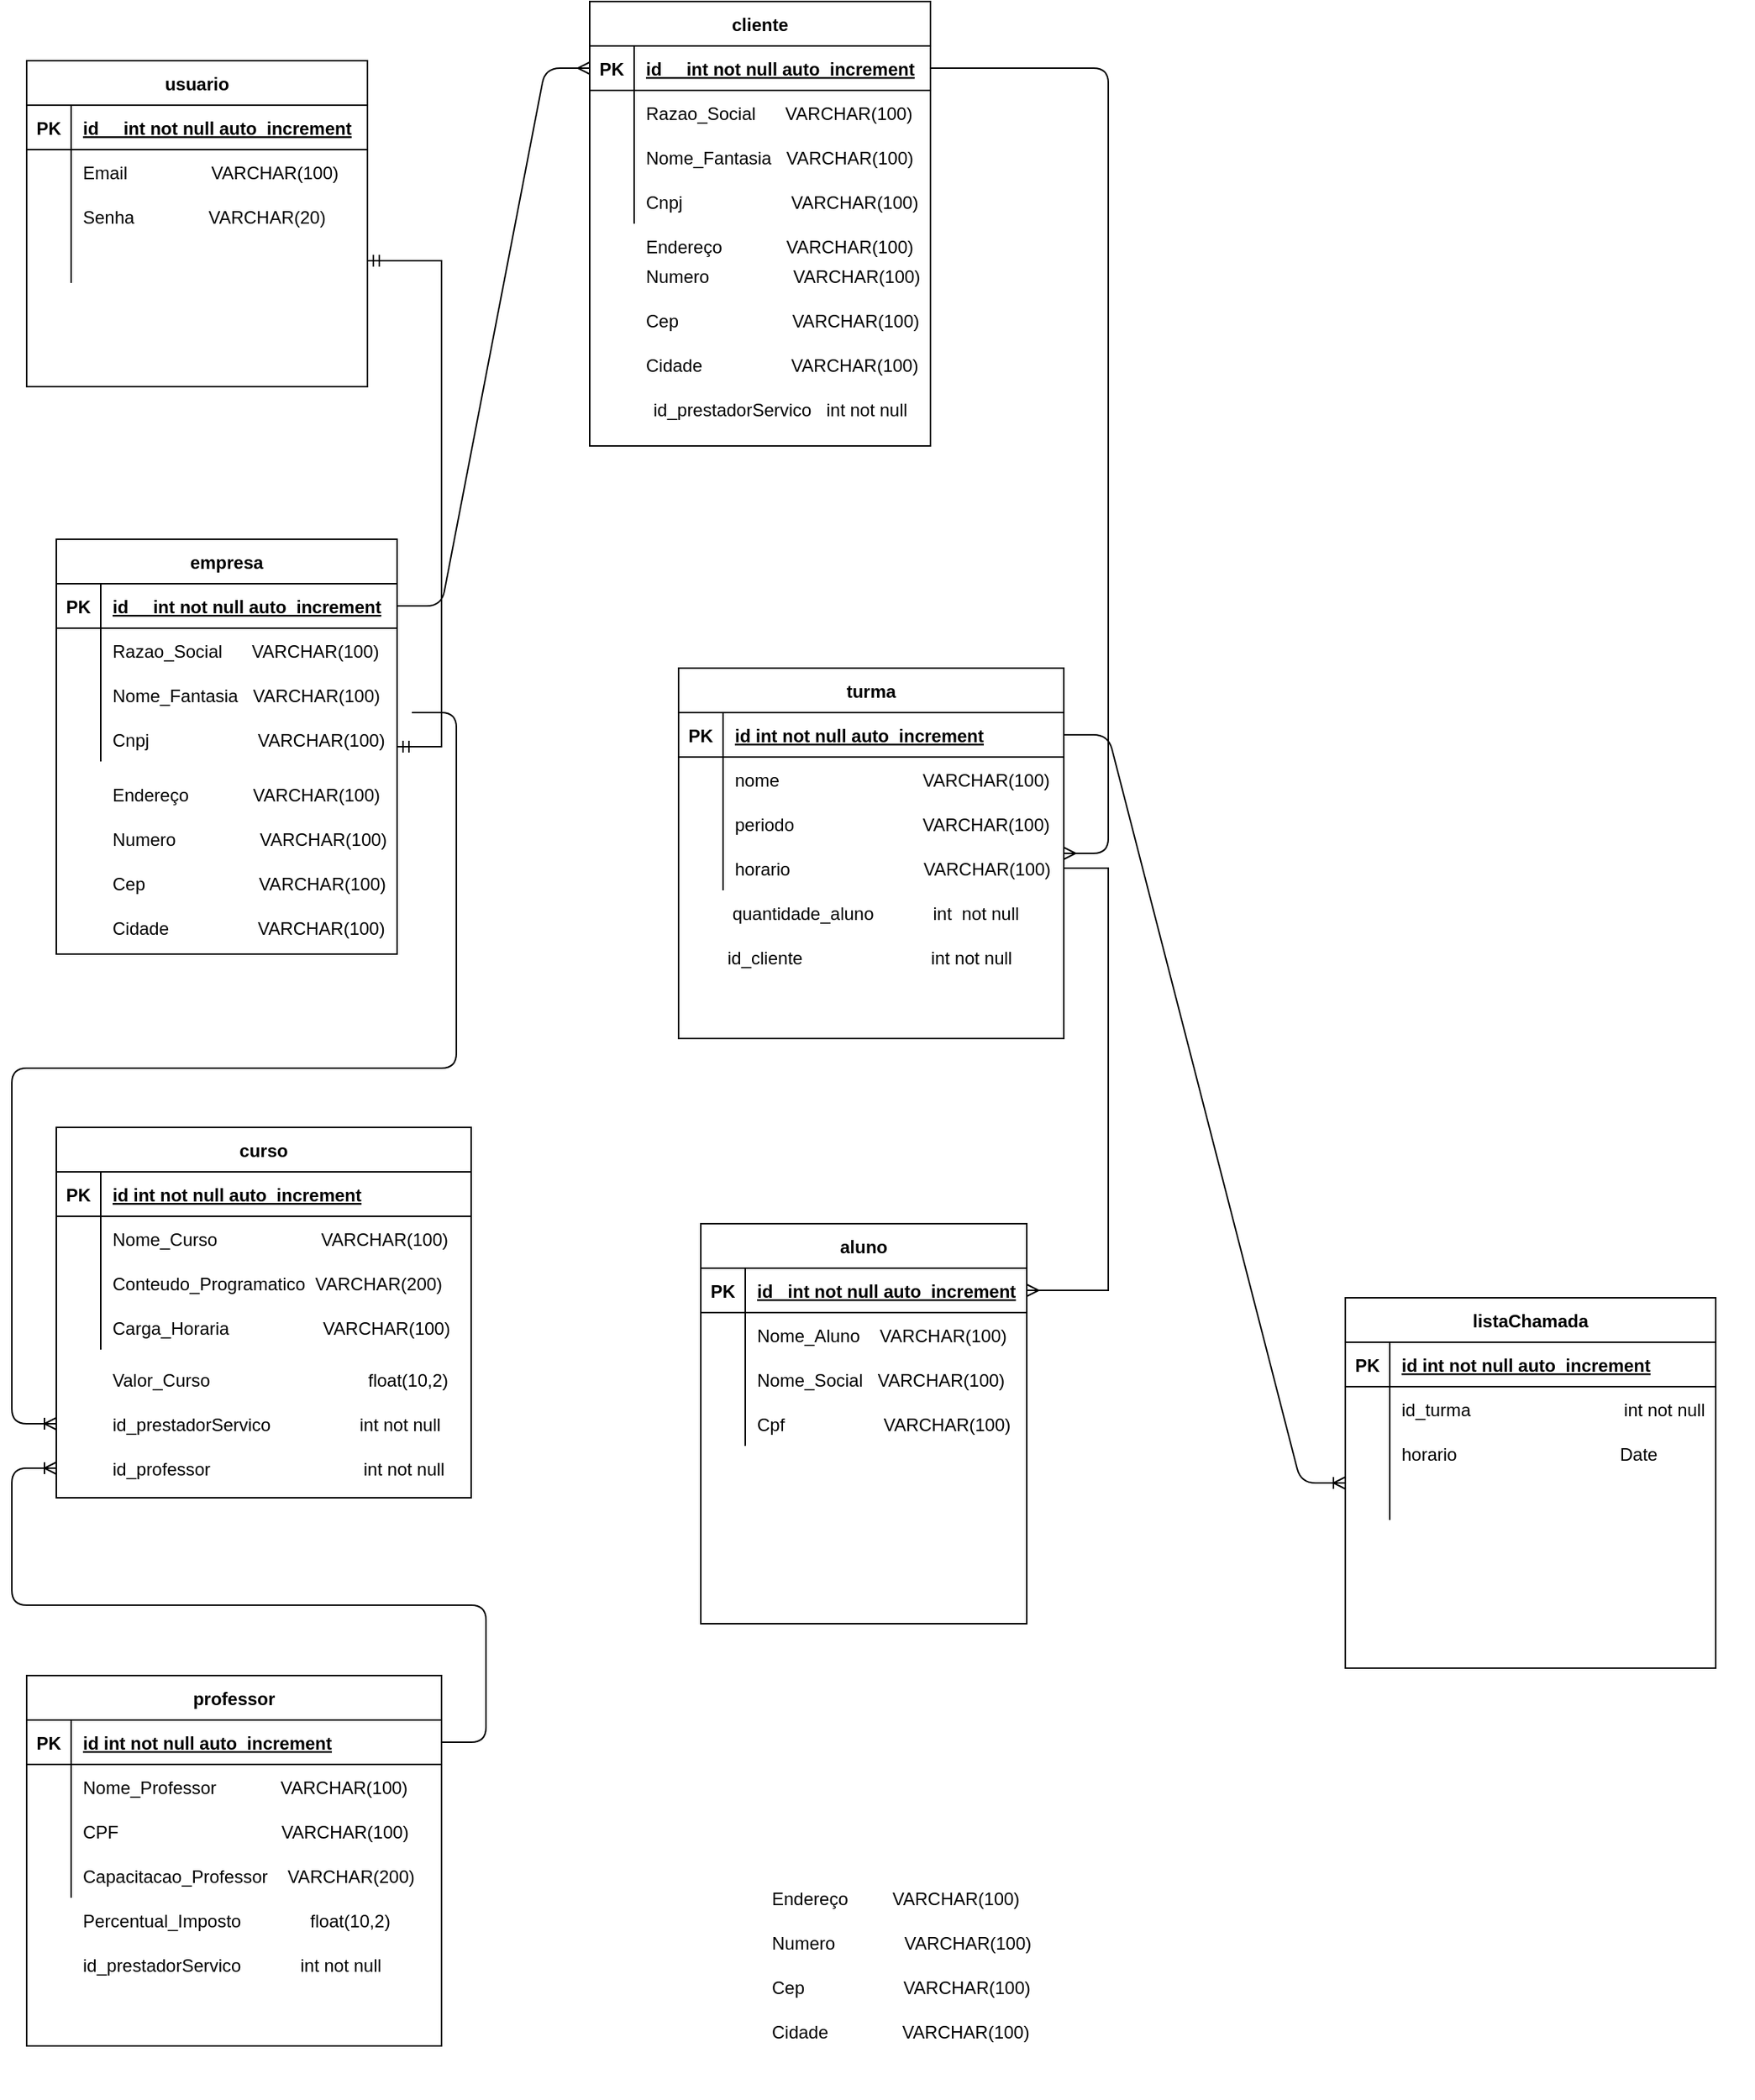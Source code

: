 <mxfile version="15.5.8" type="device"><diagram id="89oHG8FvLtYdmKpVfr8S" name="Page-1"><mxGraphModel dx="1704" dy="1986" grid="1" gridSize="10" guides="1" tooltips="1" connect="1" arrows="1" fold="1" page="1" pageScale="1" pageWidth="827" pageHeight="1169" math="0" shadow="0"><root><mxCell id="0"/><mxCell id="1" parent="0"/><mxCell id="IECneaUvIxkJZ9XHAz2D-1" value="empresa" style="shape=table;startSize=30;container=1;collapsible=1;childLayout=tableLayout;fixedRows=1;rowLines=0;fontStyle=1;align=center;resizeLast=1;" parent="1" vertex="1"><mxGeometry x="40" y="43" width="230" height="280" as="geometry"/></mxCell><mxCell id="IECneaUvIxkJZ9XHAz2D-2" value="" style="shape=partialRectangle;collapsible=0;dropTarget=0;pointerEvents=0;fillColor=none;top=0;left=0;bottom=1;right=0;points=[[0,0.5],[1,0.5]];portConstraint=eastwest;" parent="IECneaUvIxkJZ9XHAz2D-1" vertex="1"><mxGeometry y="30" width="230" height="30" as="geometry"/></mxCell><mxCell id="IECneaUvIxkJZ9XHAz2D-3" value="PK" style="shape=partialRectangle;connectable=0;fillColor=none;top=0;left=0;bottom=0;right=0;fontStyle=1;overflow=hidden;" parent="IECneaUvIxkJZ9XHAz2D-2" vertex="1"><mxGeometry width="30" height="30" as="geometry"><mxRectangle width="30" height="30" as="alternateBounds"/></mxGeometry></mxCell><mxCell id="IECneaUvIxkJZ9XHAz2D-4" value="id     int not null auto_increment" style="shape=partialRectangle;connectable=0;fillColor=none;top=0;left=0;bottom=0;right=0;align=left;spacingLeft=6;fontStyle=5;overflow=hidden;" parent="IECneaUvIxkJZ9XHAz2D-2" vertex="1"><mxGeometry x="30" width="200" height="30" as="geometry"><mxRectangle width="200" height="30" as="alternateBounds"/></mxGeometry></mxCell><mxCell id="IECneaUvIxkJZ9XHAz2D-5" value="" style="shape=partialRectangle;collapsible=0;dropTarget=0;pointerEvents=0;fillColor=none;top=0;left=0;bottom=0;right=0;points=[[0,0.5],[1,0.5]];portConstraint=eastwest;" parent="IECneaUvIxkJZ9XHAz2D-1" vertex="1"><mxGeometry y="60" width="230" height="30" as="geometry"/></mxCell><mxCell id="IECneaUvIxkJZ9XHAz2D-6" value="" style="shape=partialRectangle;connectable=0;fillColor=none;top=0;left=0;bottom=0;right=0;editable=1;overflow=hidden;" parent="IECneaUvIxkJZ9XHAz2D-5" vertex="1"><mxGeometry width="30" height="30" as="geometry"><mxRectangle width="30" height="30" as="alternateBounds"/></mxGeometry></mxCell><mxCell id="IECneaUvIxkJZ9XHAz2D-7" value="Razao_Social      VARCHAR(100)" style="shape=partialRectangle;connectable=0;fillColor=none;top=0;left=0;bottom=0;right=0;align=left;spacingLeft=6;overflow=hidden;" parent="IECneaUvIxkJZ9XHAz2D-5" vertex="1"><mxGeometry x="30" width="200" height="30" as="geometry"><mxRectangle width="200" height="30" as="alternateBounds"/></mxGeometry></mxCell><mxCell id="IECneaUvIxkJZ9XHAz2D-8" value="" style="shape=partialRectangle;collapsible=0;dropTarget=0;pointerEvents=0;fillColor=none;top=0;left=0;bottom=0;right=0;points=[[0,0.5],[1,0.5]];portConstraint=eastwest;" parent="IECneaUvIxkJZ9XHAz2D-1" vertex="1"><mxGeometry y="90" width="230" height="30" as="geometry"/></mxCell><mxCell id="IECneaUvIxkJZ9XHAz2D-9" value="" style="shape=partialRectangle;connectable=0;fillColor=none;top=0;left=0;bottom=0;right=0;editable=1;overflow=hidden;" parent="IECneaUvIxkJZ9XHAz2D-8" vertex="1"><mxGeometry width="30" height="30" as="geometry"><mxRectangle width="30" height="30" as="alternateBounds"/></mxGeometry></mxCell><mxCell id="IECneaUvIxkJZ9XHAz2D-10" value="Nome_Fantasia   VARCHAR(100)" style="shape=partialRectangle;connectable=0;fillColor=none;top=0;left=0;bottom=0;right=0;align=left;spacingLeft=6;overflow=hidden;" parent="IECneaUvIxkJZ9XHAz2D-8" vertex="1"><mxGeometry x="30" width="200" height="30" as="geometry"><mxRectangle width="200" height="30" as="alternateBounds"/></mxGeometry></mxCell><mxCell id="IECneaUvIxkJZ9XHAz2D-11" value="" style="shape=partialRectangle;collapsible=0;dropTarget=0;pointerEvents=0;fillColor=none;top=0;left=0;bottom=0;right=0;points=[[0,0.5],[1,0.5]];portConstraint=eastwest;" parent="IECneaUvIxkJZ9XHAz2D-1" vertex="1"><mxGeometry y="120" width="230" height="30" as="geometry"/></mxCell><mxCell id="IECneaUvIxkJZ9XHAz2D-12" value="" style="shape=partialRectangle;connectable=0;fillColor=none;top=0;left=0;bottom=0;right=0;editable=1;overflow=hidden;" parent="IECneaUvIxkJZ9XHAz2D-11" vertex="1"><mxGeometry width="30" height="30" as="geometry"><mxRectangle width="30" height="30" as="alternateBounds"/></mxGeometry></mxCell><mxCell id="IECneaUvIxkJZ9XHAz2D-13" value="Cnpj                      VARCHAR(100)" style="shape=partialRectangle;connectable=0;fillColor=none;top=0;left=0;bottom=0;right=0;align=left;spacingLeft=6;overflow=hidden;" parent="IECneaUvIxkJZ9XHAz2D-11" vertex="1"><mxGeometry x="30" width="200" height="30" as="geometry"><mxRectangle width="200" height="30" as="alternateBounds"/></mxGeometry></mxCell><mxCell id="IECneaUvIxkJZ9XHAz2D-14" value="Endereço             VARCHAR(100)" style="shape=partialRectangle;connectable=0;fillColor=none;top=0;left=0;bottom=0;right=0;align=left;spacingLeft=6;overflow=hidden;" parent="1" vertex="1"><mxGeometry x="70" y="200" width="210" height="30" as="geometry"/></mxCell><mxCell id="IECneaUvIxkJZ9XHAz2D-15" value="Numero                 VARCHAR(100)" style="shape=partialRectangle;connectable=0;fillColor=none;top=0;left=0;bottom=0;right=0;align=left;spacingLeft=6;overflow=hidden;" parent="1" vertex="1"><mxGeometry x="70" y="230" width="210" height="30" as="geometry"/></mxCell><mxCell id="IECneaUvIxkJZ9XHAz2D-16" value="Cep                       VARCHAR(100)" style="shape=partialRectangle;connectable=0;fillColor=none;top=0;left=0;bottom=0;right=0;align=left;spacingLeft=6;overflow=hidden;" parent="1" vertex="1"><mxGeometry x="70" y="260" width="210" height="30" as="geometry"/></mxCell><mxCell id="IECneaUvIxkJZ9XHAz2D-17" value="Cidade                  VARCHAR(100)" style="shape=partialRectangle;connectable=0;fillColor=none;top=0;left=0;bottom=0;right=0;align=left;spacingLeft=6;overflow=hidden;" parent="1" vertex="1"><mxGeometry x="70" y="290" width="210" height="30" as="geometry"/></mxCell><mxCell id="IECneaUvIxkJZ9XHAz2D-18" value="" style="shape=partialRectangle;connectable=0;fillColor=none;top=0;left=0;bottom=0;right=0;align=left;spacingLeft=6;overflow=hidden;" parent="1" vertex="1"><mxGeometry x="70" y="320" width="210" height="30" as="geometry"/></mxCell><mxCell id="IECneaUvIxkJZ9XHAz2D-19" value="" style="shape=partialRectangle;connectable=0;fillColor=none;top=0;left=0;bottom=0;right=0;align=left;spacingLeft=6;overflow=hidden;" parent="1" vertex="1"><mxGeometry x="70" y="350" width="210" height="30" as="geometry"/></mxCell><mxCell id="IECneaUvIxkJZ9XHAz2D-20" value="aluno" style="shape=table;startSize=30;container=1;collapsible=1;childLayout=tableLayout;fixedRows=1;rowLines=0;fontStyle=1;align=center;resizeLast=1;" parent="1" vertex="1"><mxGeometry x="475" y="505" width="220" height="270" as="geometry"/></mxCell><mxCell id="IECneaUvIxkJZ9XHAz2D-21" value="" style="shape=partialRectangle;collapsible=0;dropTarget=0;pointerEvents=0;fillColor=none;top=0;left=0;bottom=1;right=0;points=[[0,0.5],[1,0.5]];portConstraint=eastwest;" parent="IECneaUvIxkJZ9XHAz2D-20" vertex="1"><mxGeometry y="30" width="220" height="30" as="geometry"/></mxCell><mxCell id="IECneaUvIxkJZ9XHAz2D-22" value="PK" style="shape=partialRectangle;connectable=0;fillColor=none;top=0;left=0;bottom=0;right=0;fontStyle=1;overflow=hidden;" parent="IECneaUvIxkJZ9XHAz2D-21" vertex="1"><mxGeometry width="30" height="30" as="geometry"><mxRectangle width="30" height="30" as="alternateBounds"/></mxGeometry></mxCell><mxCell id="IECneaUvIxkJZ9XHAz2D-23" value="id   int not null auto_increment" style="shape=partialRectangle;connectable=0;fillColor=none;top=0;left=0;bottom=0;right=0;align=left;spacingLeft=6;fontStyle=5;overflow=hidden;" parent="IECneaUvIxkJZ9XHAz2D-21" vertex="1"><mxGeometry x="30" width="190" height="30" as="geometry"><mxRectangle width="190" height="30" as="alternateBounds"/></mxGeometry></mxCell><mxCell id="IECneaUvIxkJZ9XHAz2D-24" value="" style="shape=partialRectangle;collapsible=0;dropTarget=0;pointerEvents=0;fillColor=none;top=0;left=0;bottom=0;right=0;points=[[0,0.5],[1,0.5]];portConstraint=eastwest;" parent="IECneaUvIxkJZ9XHAz2D-20" vertex="1"><mxGeometry y="60" width="220" height="30" as="geometry"/></mxCell><mxCell id="IECneaUvIxkJZ9XHAz2D-25" value="" style="shape=partialRectangle;connectable=0;fillColor=none;top=0;left=0;bottom=0;right=0;editable=1;overflow=hidden;" parent="IECneaUvIxkJZ9XHAz2D-24" vertex="1"><mxGeometry width="30" height="30" as="geometry"><mxRectangle width="30" height="30" as="alternateBounds"/></mxGeometry></mxCell><mxCell id="IECneaUvIxkJZ9XHAz2D-26" value="Nome_Aluno    VARCHAR(100)" style="shape=partialRectangle;connectable=0;fillColor=none;top=0;left=0;bottom=0;right=0;align=left;spacingLeft=6;overflow=hidden;" parent="IECneaUvIxkJZ9XHAz2D-24" vertex="1"><mxGeometry x="30" width="190" height="30" as="geometry"><mxRectangle width="190" height="30" as="alternateBounds"/></mxGeometry></mxCell><mxCell id="IECneaUvIxkJZ9XHAz2D-27" value="" style="shape=partialRectangle;collapsible=0;dropTarget=0;pointerEvents=0;fillColor=none;top=0;left=0;bottom=0;right=0;points=[[0,0.5],[1,0.5]];portConstraint=eastwest;" parent="IECneaUvIxkJZ9XHAz2D-20" vertex="1"><mxGeometry y="90" width="220" height="30" as="geometry"/></mxCell><mxCell id="IECneaUvIxkJZ9XHAz2D-28" value="" style="shape=partialRectangle;connectable=0;fillColor=none;top=0;left=0;bottom=0;right=0;editable=1;overflow=hidden;" parent="IECneaUvIxkJZ9XHAz2D-27" vertex="1"><mxGeometry width="30" height="30" as="geometry"><mxRectangle width="30" height="30" as="alternateBounds"/></mxGeometry></mxCell><mxCell id="IECneaUvIxkJZ9XHAz2D-29" value="Nome_Social   VARCHAR(100)" style="shape=partialRectangle;connectable=0;fillColor=none;top=0;left=0;bottom=0;right=0;align=left;spacingLeft=6;overflow=hidden;" parent="IECneaUvIxkJZ9XHAz2D-27" vertex="1"><mxGeometry x="30" width="190" height="30" as="geometry"><mxRectangle width="190" height="30" as="alternateBounds"/></mxGeometry></mxCell><mxCell id="IECneaUvIxkJZ9XHAz2D-30" value="" style="shape=partialRectangle;collapsible=0;dropTarget=0;pointerEvents=0;fillColor=none;top=0;left=0;bottom=0;right=0;points=[[0,0.5],[1,0.5]];portConstraint=eastwest;" parent="IECneaUvIxkJZ9XHAz2D-20" vertex="1"><mxGeometry y="120" width="220" height="30" as="geometry"/></mxCell><mxCell id="IECneaUvIxkJZ9XHAz2D-31" value="" style="shape=partialRectangle;connectable=0;fillColor=none;top=0;left=0;bottom=0;right=0;editable=1;overflow=hidden;" parent="IECneaUvIxkJZ9XHAz2D-30" vertex="1"><mxGeometry width="30" height="30" as="geometry"><mxRectangle width="30" height="30" as="alternateBounds"/></mxGeometry></mxCell><mxCell id="IECneaUvIxkJZ9XHAz2D-32" value="Cpf                    VARCHAR(100)" style="shape=partialRectangle;connectable=0;fillColor=none;top=0;left=0;bottom=0;right=0;align=left;spacingLeft=6;overflow=hidden;" parent="IECneaUvIxkJZ9XHAz2D-30" vertex="1"><mxGeometry x="30" width="190" height="30" as="geometry"><mxRectangle width="190" height="30" as="alternateBounds"/></mxGeometry></mxCell><mxCell id="IECneaUvIxkJZ9XHAz2D-35" value="Endereço         VARCHAR(100)" style="shape=partialRectangle;connectable=0;fillColor=none;top=0;left=0;bottom=0;right=0;align=left;spacingLeft=6;overflow=hidden;" parent="1" vertex="1"><mxGeometry x="515" y="945" width="210" height="30" as="geometry"/></mxCell><mxCell id="IECneaUvIxkJZ9XHAz2D-36" value="Numero              VARCHAR(100)" style="shape=partialRectangle;connectable=0;fillColor=none;top=0;left=0;bottom=0;right=0;align=left;spacingLeft=6;overflow=hidden;" parent="1" vertex="1"><mxGeometry x="515" y="975" width="210" height="30" as="geometry"/></mxCell><mxCell id="IECneaUvIxkJZ9XHAz2D-37" value="Cep                    VARCHAR(100)" style="shape=partialRectangle;connectable=0;fillColor=none;top=0;left=0;bottom=0;right=0;align=left;spacingLeft=6;overflow=hidden;" parent="1" vertex="1"><mxGeometry x="515" y="1005" width="210" height="30" as="geometry"/></mxCell><mxCell id="IECneaUvIxkJZ9XHAz2D-38" value="Cidade               VARCHAR(100)" style="shape=partialRectangle;connectable=0;fillColor=none;top=0;left=0;bottom=0;right=0;align=left;spacingLeft=6;overflow=hidden;" parent="1" vertex="1"><mxGeometry x="515" y="1035" width="210" height="30" as="geometry"/></mxCell><mxCell id="IECneaUvIxkJZ9XHAz2D-39" value="" style="shape=partialRectangle;connectable=0;fillColor=none;top=0;left=0;bottom=0;right=0;align=left;spacingLeft=6;overflow=hidden;" parent="1" vertex="1"><mxGeometry x="515" y="1065" width="210" height="30" as="geometry"/></mxCell><mxCell id="IECneaUvIxkJZ9XHAz2D-40" value="" style="shape=partialRectangle;connectable=0;fillColor=none;top=0;left=0;bottom=0;right=0;align=left;spacingLeft=6;overflow=hidden;" parent="1" vertex="1"><mxGeometry x="975" y="525" width="210" height="30" as="geometry"/></mxCell><mxCell id="IECneaUvIxkJZ9XHAz2D-41" value="curso" style="shape=table;startSize=30;container=1;collapsible=1;childLayout=tableLayout;fixedRows=1;rowLines=0;fontStyle=1;align=center;resizeLast=1;" parent="1" vertex="1"><mxGeometry x="40" y="440" width="280" height="250" as="geometry"/></mxCell><mxCell id="IECneaUvIxkJZ9XHAz2D-42" value="" style="shape=partialRectangle;collapsible=0;dropTarget=0;pointerEvents=0;fillColor=none;top=0;left=0;bottom=1;right=0;points=[[0,0.5],[1,0.5]];portConstraint=eastwest;" parent="IECneaUvIxkJZ9XHAz2D-41" vertex="1"><mxGeometry y="30" width="280" height="30" as="geometry"/></mxCell><mxCell id="IECneaUvIxkJZ9XHAz2D-43" value="PK" style="shape=partialRectangle;connectable=0;fillColor=none;top=0;left=0;bottom=0;right=0;fontStyle=1;overflow=hidden;" parent="IECneaUvIxkJZ9XHAz2D-42" vertex="1"><mxGeometry width="30" height="30" as="geometry"/></mxCell><mxCell id="IECneaUvIxkJZ9XHAz2D-44" value="id int not null auto_increment" style="shape=partialRectangle;connectable=0;fillColor=none;top=0;left=0;bottom=0;right=0;align=left;spacingLeft=6;fontStyle=5;overflow=hidden;" parent="IECneaUvIxkJZ9XHAz2D-42" vertex="1"><mxGeometry x="30" width="250" height="30" as="geometry"/></mxCell><mxCell id="IECneaUvIxkJZ9XHAz2D-45" value="" style="shape=partialRectangle;collapsible=0;dropTarget=0;pointerEvents=0;fillColor=none;top=0;left=0;bottom=0;right=0;points=[[0,0.5],[1,0.5]];portConstraint=eastwest;" parent="IECneaUvIxkJZ9XHAz2D-41" vertex="1"><mxGeometry y="60" width="280" height="30" as="geometry"/></mxCell><mxCell id="IECneaUvIxkJZ9XHAz2D-46" value="" style="shape=partialRectangle;connectable=0;fillColor=none;top=0;left=0;bottom=0;right=0;editable=1;overflow=hidden;" parent="IECneaUvIxkJZ9XHAz2D-45" vertex="1"><mxGeometry width="30" height="30" as="geometry"/></mxCell><mxCell id="IECneaUvIxkJZ9XHAz2D-47" value="Nome_Curso                     VARCHAR(100)" style="shape=partialRectangle;connectable=0;fillColor=none;top=0;left=0;bottom=0;right=0;align=left;spacingLeft=6;overflow=hidden;" parent="IECneaUvIxkJZ9XHAz2D-45" vertex="1"><mxGeometry x="30" width="250" height="30" as="geometry"/></mxCell><mxCell id="IECneaUvIxkJZ9XHAz2D-48" value="" style="shape=partialRectangle;collapsible=0;dropTarget=0;pointerEvents=0;fillColor=none;top=0;left=0;bottom=0;right=0;points=[[0,0.5],[1,0.5]];portConstraint=eastwest;" parent="IECneaUvIxkJZ9XHAz2D-41" vertex="1"><mxGeometry y="90" width="280" height="30" as="geometry"/></mxCell><mxCell id="IECneaUvIxkJZ9XHAz2D-49" value="" style="shape=partialRectangle;connectable=0;fillColor=none;top=0;left=0;bottom=0;right=0;editable=1;overflow=hidden;" parent="IECneaUvIxkJZ9XHAz2D-48" vertex="1"><mxGeometry width="30" height="30" as="geometry"/></mxCell><mxCell id="IECneaUvIxkJZ9XHAz2D-50" value="Conteudo_Programatico  VARCHAR(200)" style="shape=partialRectangle;connectable=0;fillColor=none;top=0;left=0;bottom=0;right=0;align=left;spacingLeft=6;overflow=hidden;" parent="IECneaUvIxkJZ9XHAz2D-48" vertex="1"><mxGeometry x="30" width="250" height="30" as="geometry"/></mxCell><mxCell id="IECneaUvIxkJZ9XHAz2D-51" value="" style="shape=partialRectangle;collapsible=0;dropTarget=0;pointerEvents=0;fillColor=none;top=0;left=0;bottom=0;right=0;points=[[0,0.5],[1,0.5]];portConstraint=eastwest;" parent="IECneaUvIxkJZ9XHAz2D-41" vertex="1"><mxGeometry y="120" width="280" height="30" as="geometry"/></mxCell><mxCell id="IECneaUvIxkJZ9XHAz2D-52" value="" style="shape=partialRectangle;connectable=0;fillColor=none;top=0;left=0;bottom=0;right=0;editable=1;overflow=hidden;" parent="IECneaUvIxkJZ9XHAz2D-51" vertex="1"><mxGeometry width="30" height="30" as="geometry"/></mxCell><mxCell id="IECneaUvIxkJZ9XHAz2D-53" value="Carga_Horaria                   VARCHAR(100)" style="shape=partialRectangle;connectable=0;fillColor=none;top=0;left=0;bottom=0;right=0;align=left;spacingLeft=6;overflow=hidden;" parent="IECneaUvIxkJZ9XHAz2D-51" vertex="1"><mxGeometry x="30" width="250" height="30" as="geometry"/></mxCell><mxCell id="IECneaUvIxkJZ9XHAz2D-54" value="Valor_Curso                                float(10,2)" style="shape=partialRectangle;connectable=0;fillColor=none;top=0;left=0;bottom=0;right=0;align=left;spacingLeft=6;overflow=hidden;" parent="1" vertex="1"><mxGeometry x="70" y="595" width="260" height="30" as="geometry"/></mxCell><mxCell id="IECneaUvIxkJZ9XHAz2D-55" value="id_prestadorServico                  int not null" style="shape=partialRectangle;connectable=0;fillColor=none;top=0;left=0;bottom=0;right=0;align=left;spacingLeft=6;overflow=hidden;" parent="1" vertex="1"><mxGeometry x="70" y="625" width="260" height="30" as="geometry"/></mxCell><mxCell id="IECneaUvIxkJZ9XHAz2D-56" value="id_professor                               int not null" style="shape=partialRectangle;connectable=0;fillColor=none;top=0;left=0;bottom=0;right=0;align=left;spacingLeft=6;overflow=hidden;" parent="1" vertex="1"><mxGeometry x="70" y="655" width="260" height="30" as="geometry"/></mxCell><mxCell id="IECneaUvIxkJZ9XHAz2D-74" value="professor" style="shape=table;startSize=30;container=1;collapsible=1;childLayout=tableLayout;fixedRows=1;rowLines=0;fontStyle=1;align=center;resizeLast=1;" parent="1" vertex="1"><mxGeometry x="20" y="810" width="280" height="250" as="geometry"/></mxCell><mxCell id="IECneaUvIxkJZ9XHAz2D-75" value="" style="shape=partialRectangle;collapsible=0;dropTarget=0;pointerEvents=0;fillColor=none;top=0;left=0;bottom=1;right=0;points=[[0,0.5],[1,0.5]];portConstraint=eastwest;" parent="IECneaUvIxkJZ9XHAz2D-74" vertex="1"><mxGeometry y="30" width="280" height="30" as="geometry"/></mxCell><mxCell id="IECneaUvIxkJZ9XHAz2D-76" value="PK" style="shape=partialRectangle;connectable=0;fillColor=none;top=0;left=0;bottom=0;right=0;fontStyle=1;overflow=hidden;" parent="IECneaUvIxkJZ9XHAz2D-75" vertex="1"><mxGeometry width="30" height="30" as="geometry"/></mxCell><mxCell id="IECneaUvIxkJZ9XHAz2D-77" value="id int not null auto_increment" style="shape=partialRectangle;connectable=0;fillColor=none;top=0;left=0;bottom=0;right=0;align=left;spacingLeft=6;fontStyle=5;overflow=hidden;" parent="IECneaUvIxkJZ9XHAz2D-75" vertex="1"><mxGeometry x="30" width="250" height="30" as="geometry"/></mxCell><mxCell id="IECneaUvIxkJZ9XHAz2D-78" value="" style="shape=partialRectangle;collapsible=0;dropTarget=0;pointerEvents=0;fillColor=none;top=0;left=0;bottom=0;right=0;points=[[0,0.5],[1,0.5]];portConstraint=eastwest;" parent="IECneaUvIxkJZ9XHAz2D-74" vertex="1"><mxGeometry y="60" width="280" height="30" as="geometry"/></mxCell><mxCell id="IECneaUvIxkJZ9XHAz2D-79" value="" style="shape=partialRectangle;connectable=0;fillColor=none;top=0;left=0;bottom=0;right=0;editable=1;overflow=hidden;" parent="IECneaUvIxkJZ9XHAz2D-78" vertex="1"><mxGeometry width="30" height="30" as="geometry"/></mxCell><mxCell id="IECneaUvIxkJZ9XHAz2D-80" value="Nome_Professor             VARCHAR(100)" style="shape=partialRectangle;connectable=0;fillColor=none;top=0;left=0;bottom=0;right=0;align=left;spacingLeft=6;overflow=hidden;" parent="IECneaUvIxkJZ9XHAz2D-78" vertex="1"><mxGeometry x="30" width="250" height="30" as="geometry"/></mxCell><mxCell id="IECneaUvIxkJZ9XHAz2D-81" value="" style="shape=partialRectangle;collapsible=0;dropTarget=0;pointerEvents=0;fillColor=none;top=0;left=0;bottom=0;right=0;points=[[0,0.5],[1,0.5]];portConstraint=eastwest;" parent="IECneaUvIxkJZ9XHAz2D-74" vertex="1"><mxGeometry y="90" width="280" height="30" as="geometry"/></mxCell><mxCell id="IECneaUvIxkJZ9XHAz2D-82" value="" style="shape=partialRectangle;connectable=0;fillColor=none;top=0;left=0;bottom=0;right=0;editable=1;overflow=hidden;" parent="IECneaUvIxkJZ9XHAz2D-81" vertex="1"><mxGeometry width="30" height="30" as="geometry"/></mxCell><mxCell id="IECneaUvIxkJZ9XHAz2D-83" value="CPF                                 VARCHAR(100)" style="shape=partialRectangle;connectable=0;fillColor=none;top=0;left=0;bottom=0;right=0;align=left;spacingLeft=6;overflow=hidden;" parent="IECneaUvIxkJZ9XHAz2D-81" vertex="1"><mxGeometry x="30" width="250" height="30" as="geometry"/></mxCell><mxCell id="IECneaUvIxkJZ9XHAz2D-84" value="" style="shape=partialRectangle;collapsible=0;dropTarget=0;pointerEvents=0;fillColor=none;top=0;left=0;bottom=0;right=0;points=[[0,0.5],[1,0.5]];portConstraint=eastwest;" parent="IECneaUvIxkJZ9XHAz2D-74" vertex="1"><mxGeometry y="120" width="280" height="30" as="geometry"/></mxCell><mxCell id="IECneaUvIxkJZ9XHAz2D-85" value="" style="shape=partialRectangle;connectable=0;fillColor=none;top=0;left=0;bottom=0;right=0;editable=1;overflow=hidden;" parent="IECneaUvIxkJZ9XHAz2D-84" vertex="1"><mxGeometry width="30" height="30" as="geometry"/></mxCell><mxCell id="IECneaUvIxkJZ9XHAz2D-86" value="Capacitacao_Professor    VARCHAR(200)" style="shape=partialRectangle;connectable=0;fillColor=none;top=0;left=0;bottom=0;right=0;align=left;spacingLeft=6;overflow=hidden;" parent="IECneaUvIxkJZ9XHAz2D-84" vertex="1"><mxGeometry x="30" width="250" height="30" as="geometry"/></mxCell><mxCell id="IECneaUvIxkJZ9XHAz2D-88" value="Percentual_Imposto              float(10,2)" style="shape=partialRectangle;connectable=0;fillColor=none;top=0;left=0;bottom=0;right=0;align=left;spacingLeft=6;overflow=hidden;" parent="1" vertex="1"><mxGeometry x="50" y="960" width="250" height="30" as="geometry"/></mxCell><mxCell id="IECneaUvIxkJZ9XHAz2D-89" value="id_prestadorServico            int not null" style="shape=partialRectangle;connectable=0;fillColor=none;top=0;left=0;bottom=0;right=0;align=left;spacingLeft=6;overflow=hidden;" parent="1" vertex="1"><mxGeometry x="50" y="990" width="250" height="30" as="geometry"/></mxCell><mxCell id="IECneaUvIxkJZ9XHAz2D-90" value="" style="edgeStyle=entityRelationEdgeStyle;fontSize=12;html=1;endArrow=ERoneToMany;exitX=1;exitY=0.5;exitDx=0;exitDy=0;" parent="1" source="IECneaUvIxkJZ9XHAz2D-75" edge="1"><mxGeometry width="100" height="100" relative="1" as="geometry"><mxPoint x="634" y="960" as="sourcePoint"/><mxPoint x="40" y="670" as="targetPoint"/></mxGeometry></mxCell><mxCell id="IECneaUvIxkJZ9XHAz2D-91" value="" style="edgeStyle=entityRelationEdgeStyle;fontSize=12;html=1;endArrow=ERoneToMany;" parent="1" edge="1"><mxGeometry width="100" height="100" relative="1" as="geometry"><mxPoint x="280" y="160" as="sourcePoint"/><mxPoint x="40" y="640" as="targetPoint"/></mxGeometry></mxCell><mxCell id="TVnn6dO4U0SuodSTH-py-1" value="listaChamada" style="shape=table;startSize=30;container=1;collapsible=1;childLayout=tableLayout;fixedRows=1;rowLines=0;fontStyle=1;align=center;resizeLast=1;" parent="1" vertex="1"><mxGeometry x="910" y="555" width="250" height="250" as="geometry"/></mxCell><mxCell id="TVnn6dO4U0SuodSTH-py-2" value="" style="shape=partialRectangle;collapsible=0;dropTarget=0;pointerEvents=0;fillColor=none;top=0;left=0;bottom=1;right=0;points=[[0,0.5],[1,0.5]];portConstraint=eastwest;" parent="TVnn6dO4U0SuodSTH-py-1" vertex="1"><mxGeometry y="30" width="250" height="30" as="geometry"/></mxCell><mxCell id="TVnn6dO4U0SuodSTH-py-3" value="PK" style="shape=partialRectangle;connectable=0;fillColor=none;top=0;left=0;bottom=0;right=0;fontStyle=1;overflow=hidden;" parent="TVnn6dO4U0SuodSTH-py-2" vertex="1"><mxGeometry width="30" height="30" as="geometry"><mxRectangle width="30" height="30" as="alternateBounds"/></mxGeometry></mxCell><mxCell id="TVnn6dO4U0SuodSTH-py-4" value="id int not null auto_increment" style="shape=partialRectangle;connectable=0;fillColor=none;top=0;left=0;bottom=0;right=0;align=left;spacingLeft=6;fontStyle=5;overflow=hidden;" parent="TVnn6dO4U0SuodSTH-py-2" vertex="1"><mxGeometry x="30" width="220" height="30" as="geometry"><mxRectangle width="220" height="30" as="alternateBounds"/></mxGeometry></mxCell><mxCell id="TVnn6dO4U0SuodSTH-py-5" value="" style="shape=partialRectangle;collapsible=0;dropTarget=0;pointerEvents=0;fillColor=none;top=0;left=0;bottom=0;right=0;points=[[0,0.5],[1,0.5]];portConstraint=eastwest;" parent="TVnn6dO4U0SuodSTH-py-1" vertex="1"><mxGeometry y="60" width="250" height="30" as="geometry"/></mxCell><mxCell id="TVnn6dO4U0SuodSTH-py-6" value="" style="shape=partialRectangle;connectable=0;fillColor=none;top=0;left=0;bottom=0;right=0;editable=1;overflow=hidden;" parent="TVnn6dO4U0SuodSTH-py-5" vertex="1"><mxGeometry width="30" height="30" as="geometry"><mxRectangle width="30" height="30" as="alternateBounds"/></mxGeometry></mxCell><mxCell id="TVnn6dO4U0SuodSTH-py-7" value="id_turma                               int not null" style="shape=partialRectangle;connectable=0;fillColor=none;top=0;left=0;bottom=0;right=0;align=left;spacingLeft=6;overflow=hidden;" parent="TVnn6dO4U0SuodSTH-py-5" vertex="1"><mxGeometry x="30" width="220" height="30" as="geometry"><mxRectangle width="220" height="30" as="alternateBounds"/></mxGeometry></mxCell><mxCell id="TVnn6dO4U0SuodSTH-py-8" value="" style="shape=partialRectangle;collapsible=0;dropTarget=0;pointerEvents=0;fillColor=none;top=0;left=0;bottom=0;right=0;points=[[0,0.5],[1,0.5]];portConstraint=eastwest;" parent="TVnn6dO4U0SuodSTH-py-1" vertex="1"><mxGeometry y="90" width="250" height="30" as="geometry"/></mxCell><mxCell id="TVnn6dO4U0SuodSTH-py-9" value="" style="shape=partialRectangle;connectable=0;fillColor=none;top=0;left=0;bottom=0;right=0;editable=1;overflow=hidden;" parent="TVnn6dO4U0SuodSTH-py-8" vertex="1"><mxGeometry width="30" height="30" as="geometry"><mxRectangle width="30" height="30" as="alternateBounds"/></mxGeometry></mxCell><mxCell id="TVnn6dO4U0SuodSTH-py-10" value="horario                                 Date " style="shape=partialRectangle;connectable=0;fillColor=none;top=0;left=0;bottom=0;right=0;align=left;spacingLeft=6;overflow=hidden;" parent="TVnn6dO4U0SuodSTH-py-8" vertex="1"><mxGeometry x="30" width="220" height="30" as="geometry"><mxRectangle width="220" height="30" as="alternateBounds"/></mxGeometry></mxCell><mxCell id="TVnn6dO4U0SuodSTH-py-11" value="" style="shape=partialRectangle;collapsible=0;dropTarget=0;pointerEvents=0;fillColor=none;top=0;left=0;bottom=0;right=0;points=[[0,0.5],[1,0.5]];portConstraint=eastwest;" parent="TVnn6dO4U0SuodSTH-py-1" vertex="1"><mxGeometry y="120" width="250" height="30" as="geometry"/></mxCell><mxCell id="TVnn6dO4U0SuodSTH-py-12" value="" style="shape=partialRectangle;connectable=0;fillColor=none;top=0;left=0;bottom=0;right=0;editable=1;overflow=hidden;" parent="TVnn6dO4U0SuodSTH-py-11" vertex="1"><mxGeometry width="30" height="30" as="geometry"><mxRectangle width="30" height="30" as="alternateBounds"/></mxGeometry></mxCell><mxCell id="TVnn6dO4U0SuodSTH-py-13" value="" style="shape=partialRectangle;connectable=0;fillColor=none;top=0;left=0;bottom=0;right=0;align=left;spacingLeft=6;overflow=hidden;" parent="TVnn6dO4U0SuodSTH-py-11" vertex="1"><mxGeometry x="30" width="220" height="30" as="geometry"><mxRectangle width="220" height="30" as="alternateBounds"/></mxGeometry></mxCell><mxCell id="TVnn6dO4U0SuodSTH-py-14" value="turma" style="shape=table;startSize=30;container=1;collapsible=1;childLayout=tableLayout;fixedRows=1;rowLines=0;fontStyle=1;align=center;resizeLast=1;" parent="1" vertex="1"><mxGeometry x="460" y="130" width="260" height="250" as="geometry"/></mxCell><mxCell id="TVnn6dO4U0SuodSTH-py-15" value="" style="shape=partialRectangle;collapsible=0;dropTarget=0;pointerEvents=0;fillColor=none;top=0;left=0;bottom=1;right=0;points=[[0,0.5],[1,0.5]];portConstraint=eastwest;" parent="TVnn6dO4U0SuodSTH-py-14" vertex="1"><mxGeometry y="30" width="260" height="30" as="geometry"/></mxCell><mxCell id="TVnn6dO4U0SuodSTH-py-16" value="PK" style="shape=partialRectangle;connectable=0;fillColor=none;top=0;left=0;bottom=0;right=0;fontStyle=1;overflow=hidden;" parent="TVnn6dO4U0SuodSTH-py-15" vertex="1"><mxGeometry width="30" height="30" as="geometry"><mxRectangle width="30" height="30" as="alternateBounds"/></mxGeometry></mxCell><mxCell id="TVnn6dO4U0SuodSTH-py-17" value="id int not null auto_increment" style="shape=partialRectangle;connectable=0;fillColor=none;top=0;left=0;bottom=0;right=0;align=left;spacingLeft=6;fontStyle=5;overflow=hidden;" parent="TVnn6dO4U0SuodSTH-py-15" vertex="1"><mxGeometry x="30" width="230" height="30" as="geometry"><mxRectangle width="230" height="30" as="alternateBounds"/></mxGeometry></mxCell><mxCell id="TVnn6dO4U0SuodSTH-py-18" value="" style="shape=partialRectangle;collapsible=0;dropTarget=0;pointerEvents=0;fillColor=none;top=0;left=0;bottom=0;right=0;points=[[0,0.5],[1,0.5]];portConstraint=eastwest;" parent="TVnn6dO4U0SuodSTH-py-14" vertex="1"><mxGeometry y="60" width="260" height="30" as="geometry"/></mxCell><mxCell id="TVnn6dO4U0SuodSTH-py-19" value="" style="shape=partialRectangle;connectable=0;fillColor=none;top=0;left=0;bottom=0;right=0;editable=1;overflow=hidden;" parent="TVnn6dO4U0SuodSTH-py-18" vertex="1"><mxGeometry width="30" height="30" as="geometry"><mxRectangle width="30" height="30" as="alternateBounds"/></mxGeometry></mxCell><mxCell id="TVnn6dO4U0SuodSTH-py-20" value="nome                             VARCHAR(100)" style="shape=partialRectangle;connectable=0;fillColor=none;top=0;left=0;bottom=0;right=0;align=left;spacingLeft=6;overflow=hidden;" parent="TVnn6dO4U0SuodSTH-py-18" vertex="1"><mxGeometry x="30" width="230" height="30" as="geometry"><mxRectangle width="230" height="30" as="alternateBounds"/></mxGeometry></mxCell><mxCell id="TVnn6dO4U0SuodSTH-py-21" value="" style="shape=partialRectangle;collapsible=0;dropTarget=0;pointerEvents=0;fillColor=none;top=0;left=0;bottom=0;right=0;points=[[0,0.5],[1,0.5]];portConstraint=eastwest;" parent="TVnn6dO4U0SuodSTH-py-14" vertex="1"><mxGeometry y="90" width="260" height="30" as="geometry"/></mxCell><mxCell id="TVnn6dO4U0SuodSTH-py-22" value="" style="shape=partialRectangle;connectable=0;fillColor=none;top=0;left=0;bottom=0;right=0;editable=1;overflow=hidden;" parent="TVnn6dO4U0SuodSTH-py-21" vertex="1"><mxGeometry width="30" height="30" as="geometry"><mxRectangle width="30" height="30" as="alternateBounds"/></mxGeometry></mxCell><mxCell id="TVnn6dO4U0SuodSTH-py-23" value="periodo                          VARCHAR(100)" style="shape=partialRectangle;connectable=0;fillColor=none;top=0;left=0;bottom=0;right=0;align=left;spacingLeft=6;overflow=hidden;" parent="TVnn6dO4U0SuodSTH-py-21" vertex="1"><mxGeometry x="30" width="230" height="30" as="geometry"><mxRectangle width="230" height="30" as="alternateBounds"/></mxGeometry></mxCell><mxCell id="TVnn6dO4U0SuodSTH-py-24" value="" style="shape=partialRectangle;collapsible=0;dropTarget=0;pointerEvents=0;fillColor=none;top=0;left=0;bottom=0;right=0;points=[[0,0.5],[1,0.5]];portConstraint=eastwest;" parent="TVnn6dO4U0SuodSTH-py-14" vertex="1"><mxGeometry y="120" width="260" height="30" as="geometry"/></mxCell><mxCell id="TVnn6dO4U0SuodSTH-py-25" value="" style="shape=partialRectangle;connectable=0;fillColor=none;top=0;left=0;bottom=0;right=0;editable=1;overflow=hidden;" parent="TVnn6dO4U0SuodSTH-py-24" vertex="1"><mxGeometry width="30" height="30" as="geometry"><mxRectangle width="30" height="30" as="alternateBounds"/></mxGeometry></mxCell><mxCell id="TVnn6dO4U0SuodSTH-py-26" value="horario                           VARCHAR(100)" style="shape=partialRectangle;connectable=0;fillColor=none;top=0;left=0;bottom=0;right=0;align=left;spacingLeft=6;overflow=hidden;" parent="TVnn6dO4U0SuodSTH-py-24" vertex="1"><mxGeometry x="30" width="230" height="30" as="geometry"><mxRectangle width="230" height="30" as="alternateBounds"/></mxGeometry></mxCell><mxCell id="TVnn6dO4U0SuodSTH-py-27" value=" quantidade_aluno            int  not null" style="shape=partialRectangle;connectable=0;fillColor=none;top=0;left=0;bottom=0;right=0;align=left;spacingLeft=6;overflow=hidden;" parent="1" vertex="1"><mxGeometry x="485" y="280" width="210" height="30" as="geometry"/></mxCell><mxCell id="TVnn6dO4U0SuodSTH-py-53" value="Endereço             VARCHAR(100)" style="shape=partialRectangle;connectable=0;fillColor=none;top=0;left=0;bottom=0;right=0;align=left;spacingLeft=6;overflow=hidden;" parent="1" vertex="1"><mxGeometry x="430" y="-170" width="200" height="30" as="geometry"/></mxCell><mxCell id="TVnn6dO4U0SuodSTH-py-54" value="Numero                 VARCHAR(100)" style="shape=partialRectangle;connectable=0;fillColor=none;top=0;left=0;bottom=0;right=0;align=left;spacingLeft=6;overflow=hidden;" parent="1" vertex="1"><mxGeometry x="430" y="-150" width="210" height="30" as="geometry"/></mxCell><mxCell id="TVnn6dO4U0SuodSTH-py-55" value="Cep                       VARCHAR(100)" style="shape=partialRectangle;connectable=0;fillColor=none;top=0;left=0;bottom=0;right=0;align=left;spacingLeft=6;overflow=hidden;" parent="1" vertex="1"><mxGeometry x="430" y="-120" width="210" height="30" as="geometry"/></mxCell><mxCell id="TVnn6dO4U0SuodSTH-py-56" value="Cidade                  VARCHAR(100)" style="shape=partialRectangle;connectable=0;fillColor=none;top=0;left=0;bottom=0;right=0;align=left;spacingLeft=6;overflow=hidden;" parent="1" vertex="1"><mxGeometry x="430" y="-90" width="210" height="30" as="geometry"/></mxCell><mxCell id="TVnn6dO4U0SuodSTH-py-57" value="cliente" style="shape=table;startSize=30;container=1;collapsible=1;childLayout=tableLayout;fixedRows=1;rowLines=0;fontStyle=1;align=center;resizeLast=1;" parent="1" vertex="1"><mxGeometry x="400" y="-320" width="230" height="300" as="geometry"/></mxCell><mxCell id="TVnn6dO4U0SuodSTH-py-58" value="" style="shape=partialRectangle;collapsible=0;dropTarget=0;pointerEvents=0;fillColor=none;top=0;left=0;bottom=1;right=0;points=[[0,0.5],[1,0.5]];portConstraint=eastwest;" parent="TVnn6dO4U0SuodSTH-py-57" vertex="1"><mxGeometry y="30" width="230" height="30" as="geometry"/></mxCell><mxCell id="TVnn6dO4U0SuodSTH-py-59" value="PK" style="shape=partialRectangle;connectable=0;fillColor=none;top=0;left=0;bottom=0;right=0;fontStyle=1;overflow=hidden;" parent="TVnn6dO4U0SuodSTH-py-58" vertex="1"><mxGeometry width="30" height="30" as="geometry"><mxRectangle width="30" height="30" as="alternateBounds"/></mxGeometry></mxCell><mxCell id="TVnn6dO4U0SuodSTH-py-60" value="id     int not null auto_increment" style="shape=partialRectangle;connectable=0;fillColor=none;top=0;left=0;bottom=0;right=0;align=left;spacingLeft=6;fontStyle=5;overflow=hidden;" parent="TVnn6dO4U0SuodSTH-py-58" vertex="1"><mxGeometry x="30" width="200" height="30" as="geometry"><mxRectangle width="200" height="30" as="alternateBounds"/></mxGeometry></mxCell><mxCell id="TVnn6dO4U0SuodSTH-py-61" value="" style="shape=partialRectangle;collapsible=0;dropTarget=0;pointerEvents=0;fillColor=none;top=0;left=0;bottom=0;right=0;points=[[0,0.5],[1,0.5]];portConstraint=eastwest;" parent="TVnn6dO4U0SuodSTH-py-57" vertex="1"><mxGeometry y="60" width="230" height="30" as="geometry"/></mxCell><mxCell id="TVnn6dO4U0SuodSTH-py-62" value="" style="shape=partialRectangle;connectable=0;fillColor=none;top=0;left=0;bottom=0;right=0;editable=1;overflow=hidden;" parent="TVnn6dO4U0SuodSTH-py-61" vertex="1"><mxGeometry width="30" height="30" as="geometry"><mxRectangle width="30" height="30" as="alternateBounds"/></mxGeometry></mxCell><mxCell id="TVnn6dO4U0SuodSTH-py-63" value="Razao_Social      VARCHAR(100)" style="shape=partialRectangle;connectable=0;fillColor=none;top=0;left=0;bottom=0;right=0;align=left;spacingLeft=6;overflow=hidden;" parent="TVnn6dO4U0SuodSTH-py-61" vertex="1"><mxGeometry x="30" width="200" height="30" as="geometry"><mxRectangle width="200" height="30" as="alternateBounds"/></mxGeometry></mxCell><mxCell id="TVnn6dO4U0SuodSTH-py-64" value="" style="shape=partialRectangle;collapsible=0;dropTarget=0;pointerEvents=0;fillColor=none;top=0;left=0;bottom=0;right=0;points=[[0,0.5],[1,0.5]];portConstraint=eastwest;" parent="TVnn6dO4U0SuodSTH-py-57" vertex="1"><mxGeometry y="90" width="230" height="30" as="geometry"/></mxCell><mxCell id="TVnn6dO4U0SuodSTH-py-65" value="" style="shape=partialRectangle;connectable=0;fillColor=none;top=0;left=0;bottom=0;right=0;editable=1;overflow=hidden;" parent="TVnn6dO4U0SuodSTH-py-64" vertex="1"><mxGeometry width="30" height="30" as="geometry"><mxRectangle width="30" height="30" as="alternateBounds"/></mxGeometry></mxCell><mxCell id="TVnn6dO4U0SuodSTH-py-66" value="Nome_Fantasia   VARCHAR(100)" style="shape=partialRectangle;connectable=0;fillColor=none;top=0;left=0;bottom=0;right=0;align=left;spacingLeft=6;overflow=hidden;" parent="TVnn6dO4U0SuodSTH-py-64" vertex="1"><mxGeometry x="30" width="200" height="30" as="geometry"><mxRectangle width="200" height="30" as="alternateBounds"/></mxGeometry></mxCell><mxCell id="TVnn6dO4U0SuodSTH-py-67" value="" style="shape=partialRectangle;collapsible=0;dropTarget=0;pointerEvents=0;fillColor=none;top=0;left=0;bottom=0;right=0;points=[[0,0.5],[1,0.5]];portConstraint=eastwest;" parent="TVnn6dO4U0SuodSTH-py-57" vertex="1"><mxGeometry y="120" width="230" height="30" as="geometry"/></mxCell><mxCell id="TVnn6dO4U0SuodSTH-py-68" value="" style="shape=partialRectangle;connectable=0;fillColor=none;top=0;left=0;bottom=0;right=0;editable=1;overflow=hidden;" parent="TVnn6dO4U0SuodSTH-py-67" vertex="1"><mxGeometry width="30" height="30" as="geometry"><mxRectangle width="30" height="30" as="alternateBounds"/></mxGeometry></mxCell><mxCell id="TVnn6dO4U0SuodSTH-py-69" value="Cnpj                      VARCHAR(100)" style="shape=partialRectangle;connectable=0;fillColor=none;top=0;left=0;bottom=0;right=0;align=left;spacingLeft=6;overflow=hidden;" parent="TVnn6dO4U0SuodSTH-py-67" vertex="1"><mxGeometry x="30" width="200" height="30" as="geometry"><mxRectangle width="200" height="30" as="alternateBounds"/></mxGeometry></mxCell><mxCell id="TVnn6dO4U0SuodSTH-py-70" value="" style="edgeStyle=entityRelationEdgeStyle;fontSize=12;html=1;endArrow=ERmany;" parent="1" source="TVnn6dO4U0SuodSTH-py-58" target="TVnn6dO4U0SuodSTH-py-14" edge="1"><mxGeometry width="100" height="100" relative="1" as="geometry"><mxPoint x="560" y="-180" as="sourcePoint"/><mxPoint x="610" y="60" as="targetPoint"/></mxGeometry></mxCell><mxCell id="TVnn6dO4U0SuodSTH-py-71" value="" style="edgeStyle=entityRelationEdgeStyle;fontSize=12;html=1;endArrow=ERmany;entryX=0;entryY=0.5;entryDx=0;entryDy=0;" parent="1" source="IECneaUvIxkJZ9XHAz2D-2" target="TVnn6dO4U0SuodSTH-py-58" edge="1"><mxGeometry width="100" height="100" relative="1" as="geometry"><mxPoint x="266" y="100.5" as="sourcePoint"/><mxPoint x="320" y="-270.5" as="targetPoint"/></mxGeometry></mxCell><mxCell id="TVnn6dO4U0SuodSTH-py-72" value="" style="edgeStyle=entityRelationEdgeStyle;fontSize=12;html=1;endArrow=ERoneToMany;" parent="1" source="TVnn6dO4U0SuodSTH-py-15" target="TVnn6dO4U0SuodSTH-py-1" edge="1"><mxGeometry width="100" height="100" relative="1" as="geometry"><mxPoint x="439" y="581" as="sourcePoint"/><mxPoint x="519" y="811" as="targetPoint"/></mxGeometry></mxCell><mxCell id="9R1DzUCkqKYCiNITM3q0-4" value="id_prestadorServico   int not null" style="shape=partialRectangle;connectable=0;fillColor=none;top=0;left=0;bottom=0;right=0;align=left;spacingLeft=6;overflow=hidden;" parent="1" vertex="1"><mxGeometry x="435" y="-60" width="180" height="30" as="geometry"/></mxCell><mxCell id="9R1DzUCkqKYCiNITM3q0-5" value="usuario" style="shape=table;startSize=30;container=1;collapsible=1;childLayout=tableLayout;fixedRows=1;rowLines=0;fontStyle=1;align=center;resizeLast=1;" parent="1" vertex="1"><mxGeometry x="20" y="-280" width="230" height="220" as="geometry"/></mxCell><mxCell id="9R1DzUCkqKYCiNITM3q0-6" value="" style="shape=partialRectangle;collapsible=0;dropTarget=0;pointerEvents=0;fillColor=none;top=0;left=0;bottom=1;right=0;points=[[0,0.5],[1,0.5]];portConstraint=eastwest;" parent="9R1DzUCkqKYCiNITM3q0-5" vertex="1"><mxGeometry y="30" width="230" height="30" as="geometry"/></mxCell><mxCell id="9R1DzUCkqKYCiNITM3q0-7" value="PK" style="shape=partialRectangle;connectable=0;fillColor=none;top=0;left=0;bottom=0;right=0;fontStyle=1;overflow=hidden;" parent="9R1DzUCkqKYCiNITM3q0-6" vertex="1"><mxGeometry width="30" height="30" as="geometry"><mxRectangle width="30" height="30" as="alternateBounds"/></mxGeometry></mxCell><mxCell id="9R1DzUCkqKYCiNITM3q0-8" value="id     int not null auto_increment" style="shape=partialRectangle;connectable=0;fillColor=none;top=0;left=0;bottom=0;right=0;align=left;spacingLeft=6;fontStyle=5;overflow=hidden;" parent="9R1DzUCkqKYCiNITM3q0-6" vertex="1"><mxGeometry x="30" width="200" height="30" as="geometry"><mxRectangle width="200" height="30" as="alternateBounds"/></mxGeometry></mxCell><mxCell id="9R1DzUCkqKYCiNITM3q0-9" value="" style="shape=partialRectangle;collapsible=0;dropTarget=0;pointerEvents=0;fillColor=none;top=0;left=0;bottom=0;right=0;points=[[0,0.5],[1,0.5]];portConstraint=eastwest;" parent="9R1DzUCkqKYCiNITM3q0-5" vertex="1"><mxGeometry y="60" width="230" height="30" as="geometry"/></mxCell><mxCell id="9R1DzUCkqKYCiNITM3q0-10" value="" style="shape=partialRectangle;connectable=0;fillColor=none;top=0;left=0;bottom=0;right=0;editable=1;overflow=hidden;" parent="9R1DzUCkqKYCiNITM3q0-9" vertex="1"><mxGeometry width="30" height="30" as="geometry"><mxRectangle width="30" height="30" as="alternateBounds"/></mxGeometry></mxCell><mxCell id="9R1DzUCkqKYCiNITM3q0-11" value="Email                 VARCHAR(100)" style="shape=partialRectangle;connectable=0;fillColor=none;top=0;left=0;bottom=0;right=0;align=left;spacingLeft=6;overflow=hidden;" parent="9R1DzUCkqKYCiNITM3q0-9" vertex="1"><mxGeometry x="30" width="200" height="30" as="geometry"><mxRectangle width="200" height="30" as="alternateBounds"/></mxGeometry></mxCell><mxCell id="9R1DzUCkqKYCiNITM3q0-12" value="" style="shape=partialRectangle;collapsible=0;dropTarget=0;pointerEvents=0;fillColor=none;top=0;left=0;bottom=0;right=0;points=[[0,0.5],[1,0.5]];portConstraint=eastwest;" parent="9R1DzUCkqKYCiNITM3q0-5" vertex="1"><mxGeometry y="90" width="230" height="30" as="geometry"/></mxCell><mxCell id="9R1DzUCkqKYCiNITM3q0-13" value="" style="shape=partialRectangle;connectable=0;fillColor=none;top=0;left=0;bottom=0;right=0;editable=1;overflow=hidden;" parent="9R1DzUCkqKYCiNITM3q0-12" vertex="1"><mxGeometry width="30" height="30" as="geometry"><mxRectangle width="30" height="30" as="alternateBounds"/></mxGeometry></mxCell><mxCell id="9R1DzUCkqKYCiNITM3q0-14" value="Senha               VARCHAR(20)" style="shape=partialRectangle;connectable=0;fillColor=none;top=0;left=0;bottom=0;right=0;align=left;spacingLeft=6;overflow=hidden;" parent="9R1DzUCkqKYCiNITM3q0-12" vertex="1"><mxGeometry x="30" width="200" height="30" as="geometry"><mxRectangle width="200" height="30" as="alternateBounds"/></mxGeometry></mxCell><mxCell id="9R1DzUCkqKYCiNITM3q0-15" value="" style="shape=partialRectangle;collapsible=0;dropTarget=0;pointerEvents=0;fillColor=none;top=0;left=0;bottom=0;right=0;points=[[0,0.5],[1,0.5]];portConstraint=eastwest;" parent="9R1DzUCkqKYCiNITM3q0-5" vertex="1"><mxGeometry y="120" width="230" height="30" as="geometry"/></mxCell><mxCell id="9R1DzUCkqKYCiNITM3q0-16" value="" style="shape=partialRectangle;connectable=0;fillColor=none;top=0;left=0;bottom=0;right=0;editable=1;overflow=hidden;" parent="9R1DzUCkqKYCiNITM3q0-15" vertex="1"><mxGeometry width="30" height="30" as="geometry"><mxRectangle width="30" height="30" as="alternateBounds"/></mxGeometry></mxCell><mxCell id="9R1DzUCkqKYCiNITM3q0-17" value="" style="shape=partialRectangle;connectable=0;fillColor=none;top=0;left=0;bottom=0;right=0;align=left;spacingLeft=6;overflow=hidden;" parent="9R1DzUCkqKYCiNITM3q0-15" vertex="1"><mxGeometry x="30" width="200" height="30" as="geometry"><mxRectangle width="200" height="30" as="alternateBounds"/></mxGeometry></mxCell><mxCell id="9R1DzUCkqKYCiNITM3q0-28" value="" style="edgeStyle=entityRelationEdgeStyle;fontSize=12;html=1;endArrow=ERmandOne;startArrow=ERmandOne;rounded=0;" parent="1" source="IECneaUvIxkJZ9XHAz2D-1" target="9R1DzUCkqKYCiNITM3q0-15" edge="1"><mxGeometry width="100" height="100" relative="1" as="geometry"><mxPoint x="220" y="20" as="sourcePoint"/><mxPoint x="320" y="-80" as="targetPoint"/></mxGeometry></mxCell><mxCell id="9R1DzUCkqKYCiNITM3q0-32" value="id_cliente                          int not null" style="shape=partialRectangle;connectable=0;fillColor=none;top=0;left=0;bottom=0;right=0;align=left;spacingLeft=6;overflow=hidden;" parent="1" vertex="1"><mxGeometry x="485" y="310" width="210" height="30" as="geometry"/></mxCell><mxCell id="9R1DzUCkqKYCiNITM3q0-46" value="" style="edgeStyle=entityRelationEdgeStyle;fontSize=12;html=1;endArrow=ERmany;rounded=0;entryX=1;entryY=0.5;entryDx=0;entryDy=0;" parent="1" source="TVnn6dO4U0SuodSTH-py-24" target="IECneaUvIxkJZ9XHAz2D-21" edge="1"><mxGeometry width="100" height="100" relative="1" as="geometry"><mxPoint x="320" y="720" as="sourcePoint"/><mxPoint x="695" y="585" as="targetPoint"/></mxGeometry></mxCell></root></mxGraphModel></diagram></mxfile>